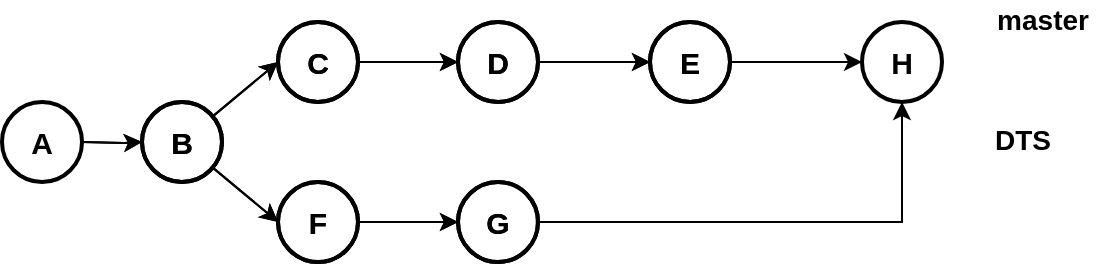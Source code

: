<mxfile version="13.10.0" type="embed">
    <diagram id="29kbRAlh68MggSC3cW_3" name="Page-1">
        <mxGraphModel dx="1025" dy="455" grid="1" gridSize="10" guides="1" tooltips="1" connect="1" arrows="1" fold="1" page="1" pageScale="1" pageWidth="827" pageHeight="1169" background="#ffffff" math="0" shadow="0">
            <root>
                <mxCell id="0"/>
                <mxCell id="1" parent="0"/>
                <mxCell id="33" value="" style="edgeStyle=orthogonalEdgeStyle;rounded=0;orthogonalLoop=1;jettySize=auto;html=1;fontColor=#000000;strokeColor=#000000;fontStyle=1" edge="1" parent="1" target="43">
                    <mxGeometry relative="1" as="geometry">
                        <mxPoint x="130" y="141" as="sourcePoint"/>
                    </mxGeometry>
                </mxCell>
                <mxCell id="34" value="" style="edgeStyle=none;rounded=0;orthogonalLoop=1;jettySize=auto;html=1;strokeColor=#000000;fontColor=#000000;fontStyle=1" edge="1" parent="1" source="35" target="40">
                    <mxGeometry relative="1" as="geometry"/>
                </mxCell>
                <mxCell id="35" value="&lt;font size=&quot;1&quot;&gt;&lt;span style=&quot;font-size: 15px&quot;&gt;F&lt;/span&gt;&lt;/font&gt;" style="ellipse;whiteSpace=wrap;html=1;fillColor=none;strokeColor=#000000;strokeWidth=2;fontColor=#000000;fontStyle=1" vertex="1" parent="1">
                    <mxGeometry x="228" y="161" width="40" height="40" as="geometry"/>
                </mxCell>
                <mxCell id="36" style="edgeStyle=none;rounded=0;orthogonalLoop=1;jettySize=auto;html=1;strokeColor=#000000;fontColor=#000000;fontStyle=1" edge="1" parent="1" source="37" target="39">
                    <mxGeometry relative="1" as="geometry"/>
                </mxCell>
                <mxCell id="37" value="&lt;font size=&quot;1&quot;&gt;&lt;span style=&quot;font-size: 15px&quot;&gt;C&lt;/span&gt;&lt;/font&gt;" style="ellipse;whiteSpace=wrap;html=1;fillColor=none;strokeColor=#000000;strokeWidth=2;fontColor=#000000;fontStyle=1" vertex="1" parent="1">
                    <mxGeometry x="228" y="81" width="40" height="40" as="geometry"/>
                </mxCell>
                <mxCell id="38" value="" style="edgeStyle=none;rounded=0;orthogonalLoop=1;jettySize=auto;html=1;strokeColor=#000000;fontColor=#000000;fontStyle=1" edge="1" parent="1" source="39" target="44">
                    <mxGeometry relative="1" as="geometry"/>
                </mxCell>
                <mxCell id="39" value="&lt;font size=&quot;1&quot;&gt;&lt;span style=&quot;font-size: 15px&quot;&gt;D&lt;/span&gt;&lt;/font&gt;" style="ellipse;whiteSpace=wrap;html=1;fillColor=none;strokeColor=#000000;strokeWidth=2;fontColor=#000000;fontStyle=1" vertex="1" parent="1">
                    <mxGeometry x="318" y="81" width="40" height="40" as="geometry"/>
                </mxCell>
                <mxCell id="40" value="&lt;font size=&quot;1&quot;&gt;&lt;span style=&quot;font-size: 15px&quot;&gt;G&lt;/span&gt;&lt;/font&gt;" style="ellipse;whiteSpace=wrap;html=1;fillColor=none;strokeColor=#000000;strokeWidth=2;fontColor=#000000;fontStyle=1" vertex="1" parent="1">
                    <mxGeometry x="318" y="161" width="40" height="40" as="geometry"/>
                </mxCell>
                <mxCell id="41" style="rounded=0;orthogonalLoop=1;jettySize=auto;html=1;entryX=0;entryY=0.5;entryDx=0;entryDy=0;strokeColor=#000000;fontColor=#000000;fontStyle=1" edge="1" parent="1" source="43" target="37">
                    <mxGeometry relative="1" as="geometry"/>
                </mxCell>
                <mxCell id="42" style="edgeStyle=none;rounded=0;orthogonalLoop=1;jettySize=auto;html=1;strokeColor=#000000;fontColor=#000000;entryX=0;entryY=0.5;entryDx=0;entryDy=0;fontStyle=1" edge="1" parent="1" source="43" target="35">
                    <mxGeometry relative="1" as="geometry">
                        <mxPoint x="220" y="181" as="targetPoint"/>
                    </mxGeometry>
                </mxCell>
                <mxCell id="43" value="&lt;span style=&quot;font-size: 15px&quot;&gt;&lt;span&gt;B&lt;/span&gt;&lt;/span&gt;" style="ellipse;whiteSpace=wrap;html=1;fillColor=none;strokeColor=#000000;strokeWidth=2;fontColor=#000000;fontStyle=1" vertex="1" parent="1">
                    <mxGeometry x="160" y="121" width="40" height="40" as="geometry"/>
                </mxCell>
                <mxCell id="44" value="&lt;font size=&quot;1&quot;&gt;&lt;span style=&quot;font-size: 15px&quot;&gt;E&lt;/span&gt;&lt;/font&gt;" style="ellipse;whiteSpace=wrap;html=1;fillColor=none;strokeColor=#000000;strokeWidth=2;fontColor=#000000;fontStyle=1" vertex="1" parent="1">
                    <mxGeometry x="414" y="81" width="40" height="40" as="geometry"/>
                </mxCell>
                <mxCell id="45" value="&lt;font size=&quot;1&quot;&gt;&lt;span style=&quot;font-size: 15px&quot;&gt;A&lt;/span&gt;&lt;/font&gt;" style="ellipse;whiteSpace=wrap;html=1;fillColor=none;strokeColor=#000000;strokeWidth=2;fontColor=#000000;fontStyle=1" vertex="1" parent="1">
                    <mxGeometry x="90" y="121" width="40" height="40" as="geometry"/>
                </mxCell>
                <mxCell id="46" value="" style="edgeStyle=orthogonalEdgeStyle;rounded=0;orthogonalLoop=1;jettySize=auto;html=1;fontColor=#000000;strokeColor=#000000;fontStyle=1" edge="1" parent="1" target="56">
                    <mxGeometry relative="1" as="geometry">
                        <mxPoint x="130" y="141" as="sourcePoint"/>
                    </mxGeometry>
                </mxCell>
                <mxCell id="47" value="" style="edgeStyle=none;rounded=0;orthogonalLoop=1;jettySize=auto;html=1;strokeColor=#000000;fontColor=#000000;fontStyle=1" edge="1" parent="1" source="48" target="53">
                    <mxGeometry relative="1" as="geometry"/>
                </mxCell>
                <mxCell id="48" value="&lt;font size=&quot;1&quot;&gt;&lt;span style=&quot;font-size: 15px&quot;&gt;F&lt;/span&gt;&lt;/font&gt;" style="ellipse;whiteSpace=wrap;html=1;fillColor=none;strokeColor=#000000;strokeWidth=2;fontColor=#000000;fontStyle=1" vertex="1" parent="1">
                    <mxGeometry x="228" y="161" width="40" height="40" as="geometry"/>
                </mxCell>
                <mxCell id="49" style="edgeStyle=none;rounded=0;orthogonalLoop=1;jettySize=auto;html=1;strokeColor=#000000;fontColor=#000000;fontStyle=1" edge="1" parent="1" source="50" target="52">
                    <mxGeometry relative="1" as="geometry"/>
                </mxCell>
                <mxCell id="50" value="&lt;font size=&quot;1&quot;&gt;&lt;span style=&quot;font-size: 15px&quot;&gt;C&lt;/span&gt;&lt;/font&gt;" style="ellipse;whiteSpace=wrap;html=1;fillColor=none;strokeColor=#000000;strokeWidth=2;fontColor=#000000;fontStyle=1" vertex="1" parent="1">
                    <mxGeometry x="228" y="81" width="40" height="40" as="geometry"/>
                </mxCell>
                <mxCell id="51" value="" style="edgeStyle=none;rounded=0;orthogonalLoop=1;jettySize=auto;html=1;strokeColor=#000000;fontColor=#000000;fontStyle=1" edge="1" parent="1" source="52" target="57">
                    <mxGeometry relative="1" as="geometry"/>
                </mxCell>
                <mxCell id="52" value="&lt;font size=&quot;1&quot;&gt;&lt;span style=&quot;font-size: 15px&quot;&gt;D&lt;/span&gt;&lt;/font&gt;" style="ellipse;whiteSpace=wrap;html=1;fillColor=none;strokeColor=#000000;strokeWidth=2;fontColor=#000000;fontStyle=1" vertex="1" parent="1">
                    <mxGeometry x="318" y="81" width="40" height="40" as="geometry"/>
                </mxCell>
                <mxCell id="63" style="edgeStyle=orthogonalEdgeStyle;rounded=0;orthogonalLoop=1;jettySize=auto;html=1;entryX=0.5;entryY=1;entryDx=0;entryDy=0;strokeColor=#000000;exitX=0.972;exitY=0.5;exitDx=0;exitDy=0;exitPerimeter=0;" edge="1" parent="1" source="53" target="61">
                    <mxGeometry relative="1" as="geometry"/>
                </mxCell>
                <mxCell id="53" value="&lt;font size=&quot;1&quot;&gt;&lt;span style=&quot;font-size: 15px&quot;&gt;G&lt;/span&gt;&lt;/font&gt;" style="ellipse;whiteSpace=wrap;html=1;fillColor=none;strokeColor=#000000;strokeWidth=2;fontColor=#000000;fontStyle=1" vertex="1" parent="1">
                    <mxGeometry x="318" y="161" width="40" height="40" as="geometry"/>
                </mxCell>
                <mxCell id="54" style="rounded=0;orthogonalLoop=1;jettySize=auto;html=1;entryX=0;entryY=0.5;entryDx=0;entryDy=0;strokeColor=#000000;fontColor=#000000;fontStyle=1" edge="1" parent="1" source="56" target="50">
                    <mxGeometry relative="1" as="geometry"/>
                </mxCell>
                <mxCell id="55" style="edgeStyle=none;rounded=0;orthogonalLoop=1;jettySize=auto;html=1;strokeColor=#000000;fontColor=#000000;entryX=0;entryY=0.5;entryDx=0;entryDy=0;fontStyle=1" edge="1" parent="1" source="56" target="48">
                    <mxGeometry relative="1" as="geometry">
                        <mxPoint x="220" y="181" as="targetPoint"/>
                    </mxGeometry>
                </mxCell>
                <mxCell id="56" value="&lt;span style=&quot;font-size: 15px&quot;&gt;&lt;span&gt;B&lt;/span&gt;&lt;/span&gt;" style="ellipse;whiteSpace=wrap;html=1;fillColor=none;strokeColor=#000000;strokeWidth=2;fontColor=#000000;fontStyle=1" vertex="1" parent="1">
                    <mxGeometry x="160" y="121" width="40" height="40" as="geometry"/>
                </mxCell>
                <mxCell id="62" style="rounded=0;orthogonalLoop=1;jettySize=auto;html=1;entryX=0;entryY=0.5;entryDx=0;entryDy=0;strokeColor=#000000;" edge="1" parent="1" source="57" target="61">
                    <mxGeometry relative="1" as="geometry"/>
                </mxCell>
                <mxCell id="57" value="&lt;font size=&quot;1&quot;&gt;&lt;span style=&quot;font-size: 15px&quot;&gt;E&lt;/span&gt;&lt;/font&gt;" style="ellipse;whiteSpace=wrap;html=1;fillColor=none;strokeColor=#000000;strokeWidth=2;fontColor=#000000;fontStyle=1" vertex="1" parent="1">
                    <mxGeometry x="414" y="81" width="40" height="40" as="geometry"/>
                </mxCell>
                <mxCell id="58" value="&lt;font color=&quot;#000000&quot; style=&quot;font-size: 14px;&quot;&gt;master&lt;/font&gt;" style="text;html=1;align=center;verticalAlign=middle;resizable=0;points=[];autosize=1;fontSize=14;fontStyle=1" vertex="1" parent="1">
                    <mxGeometry x="580" y="70" width="60" height="20" as="geometry"/>
                </mxCell>
                <mxCell id="59" value="&lt;font color=&quot;#000000&quot; style=&quot;font-size: 14px&quot;&gt;DTS&lt;/font&gt;" style="text;html=1;align=center;verticalAlign=middle;resizable=0;points=[];autosize=1;fontSize=14;fontStyle=1" vertex="1" parent="1">
                    <mxGeometry x="580" y="130" width="40" height="20" as="geometry"/>
                </mxCell>
                <mxCell id="61" value="&lt;font size=&quot;1&quot;&gt;&lt;span style=&quot;font-size: 15px&quot;&gt;H&lt;/span&gt;&lt;/font&gt;" style="ellipse;whiteSpace=wrap;html=1;fillColor=none;strokeColor=#000000;strokeWidth=2;fontColor=#000000;fontStyle=1" vertex="1" parent="1">
                    <mxGeometry x="520" y="81" width="40" height="40" as="geometry"/>
                </mxCell>
            </root>
        </mxGraphModel>
    </diagram>
</mxfile>